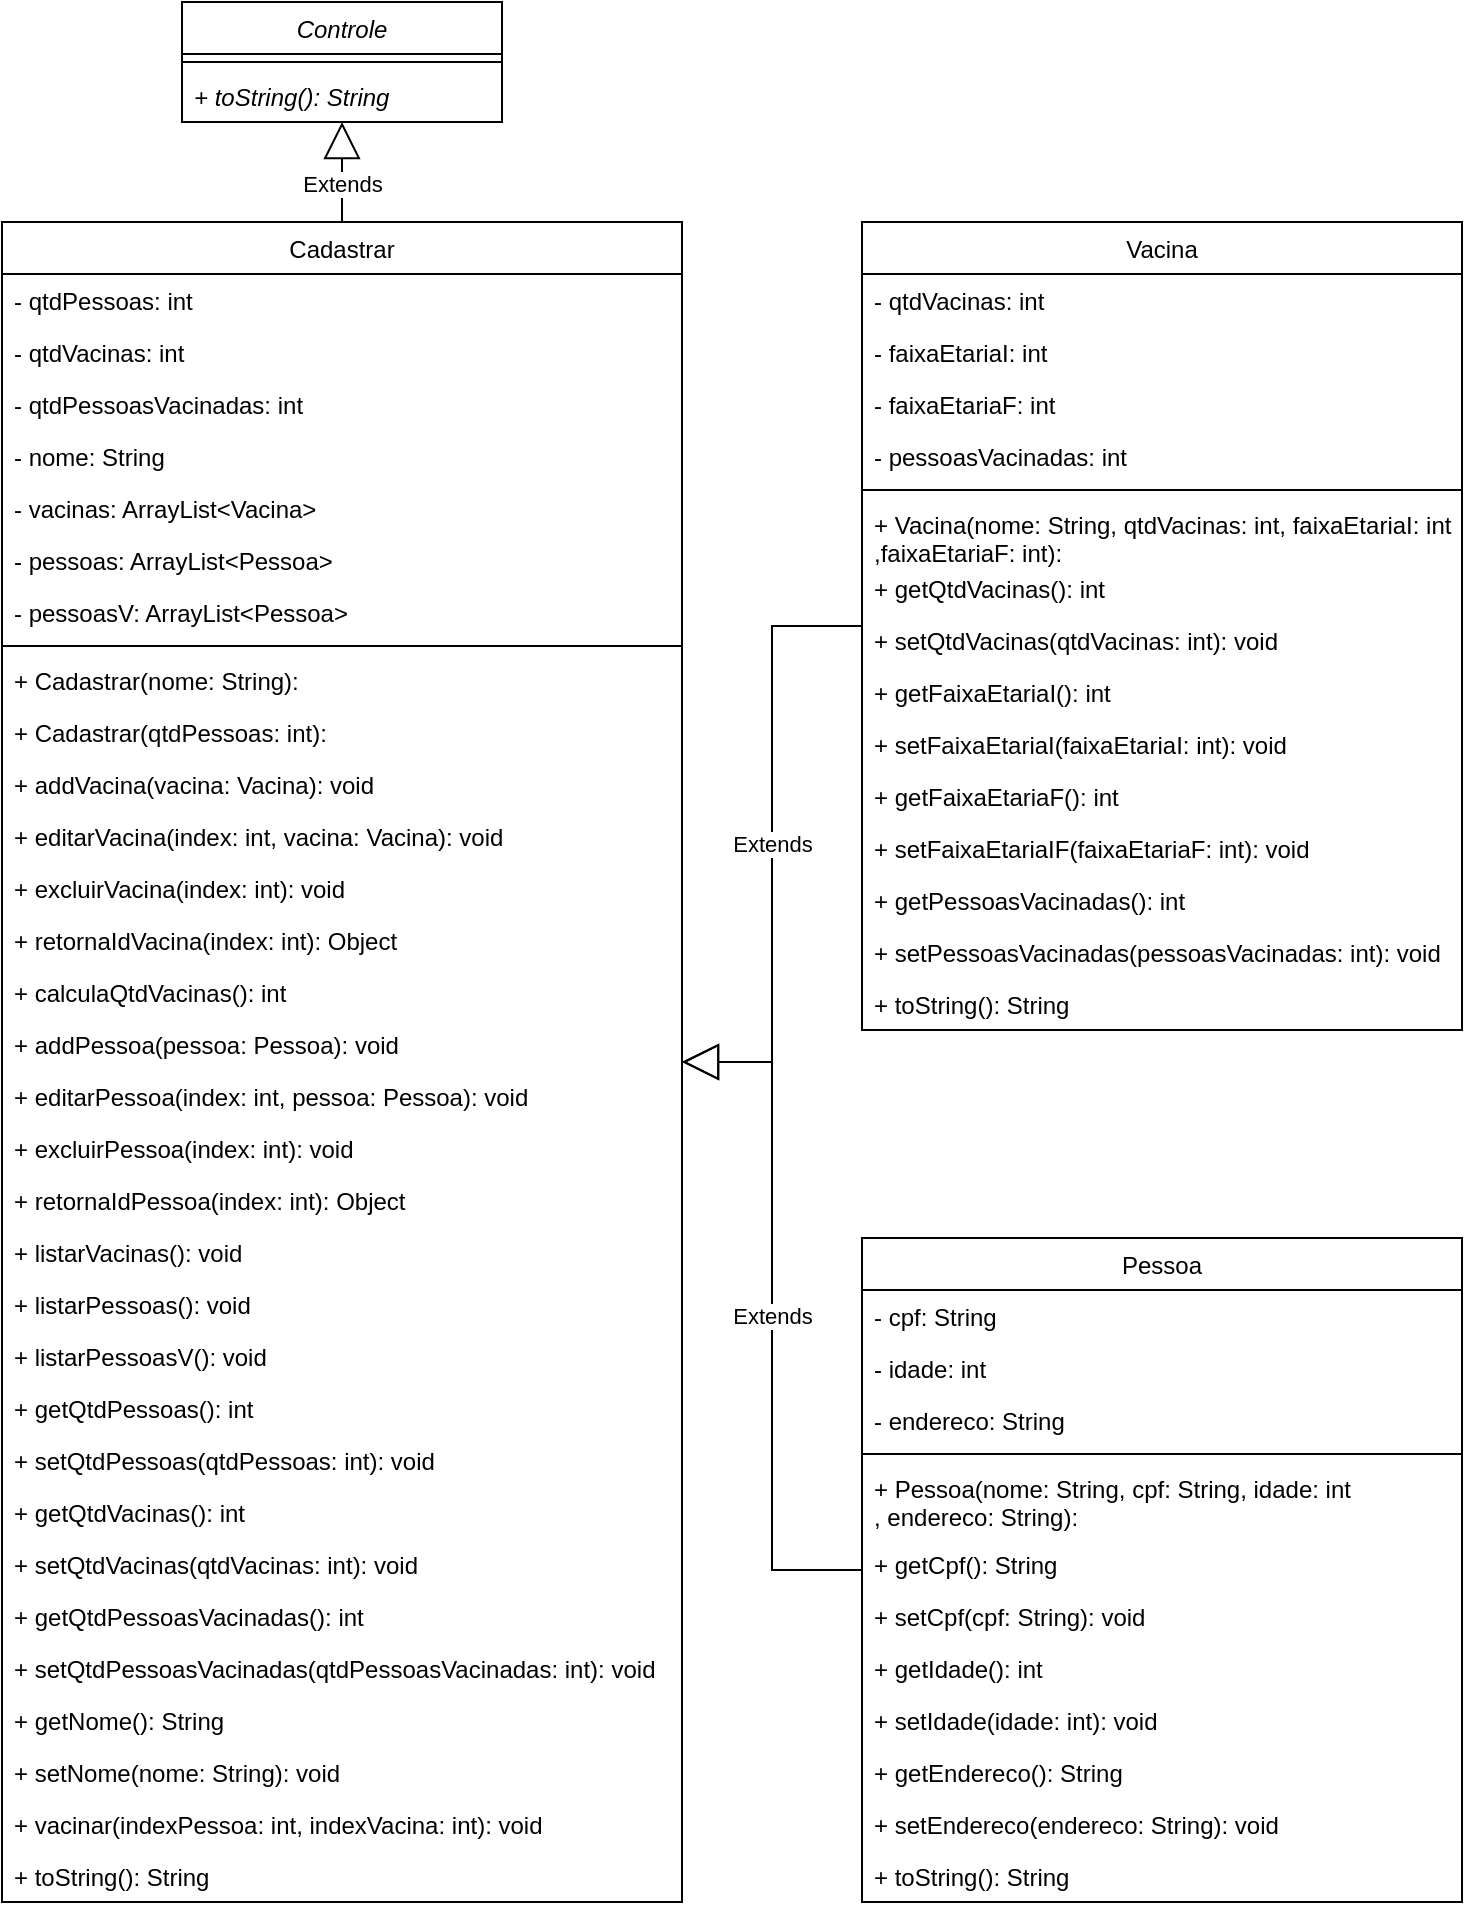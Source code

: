 <mxfile>
    <diagram id="yKr5yj4_JFIv5K8NHsJk" name="Page-1">
        <mxGraphModel dx="1202" dy="527" grid="1" gridSize="10" guides="1" tooltips="1" connect="1" arrows="1" fold="1" page="1" pageScale="1" pageWidth="827" pageHeight="1169" math="0" shadow="0">
            <root>
                <mxCell id="0"/>
                <mxCell id="1" parent="0"/>
                <mxCell id="S-2UPLdvkxEGyPgXthjE-1" value="Pessoa" style="swimlane;fontStyle=0;align=center;verticalAlign=top;childLayout=stackLayout;horizontal=1;startSize=26;horizontalStack=0;resizeParent=1;resizeParentMax=0;resizeLast=0;collapsible=1;marginBottom=0;" parent="1" vertex="1">
                    <mxGeometry x="479" y="727" width="300" height="332" as="geometry"/>
                </mxCell>
                <mxCell id="WvU-_S9jXW6viTOLqbDX-6" value="- cpf: String" style="text;strokeColor=none;fillColor=none;align=left;verticalAlign=top;spacingLeft=4;spacingRight=4;overflow=hidden;rotatable=0;points=[[0,0.5],[1,0.5]];portConstraint=eastwest;" parent="S-2UPLdvkxEGyPgXthjE-1" vertex="1">
                    <mxGeometry y="26" width="300" height="26" as="geometry"/>
                </mxCell>
                <mxCell id="WvU-_S9jXW6viTOLqbDX-11" value="- idade: int" style="text;strokeColor=none;fillColor=none;align=left;verticalAlign=top;spacingLeft=4;spacingRight=4;overflow=hidden;rotatable=0;points=[[0,0.5],[1,0.5]];portConstraint=eastwest;" parent="S-2UPLdvkxEGyPgXthjE-1" vertex="1">
                    <mxGeometry y="52" width="300" height="26" as="geometry"/>
                </mxCell>
                <mxCell id="WvU-_S9jXW6viTOLqbDX-7" value="- endereco: String" style="text;strokeColor=none;fillColor=none;align=left;verticalAlign=top;spacingLeft=4;spacingRight=4;overflow=hidden;rotatable=0;points=[[0,0.5],[1,0.5]];portConstraint=eastwest;" parent="S-2UPLdvkxEGyPgXthjE-1" vertex="1">
                    <mxGeometry y="78" width="300" height="26" as="geometry"/>
                </mxCell>
                <mxCell id="S-2UPLdvkxEGyPgXthjE-3" value="" style="line;strokeWidth=1;fillColor=none;align=left;verticalAlign=middle;spacingTop=-1;spacingLeft=3;spacingRight=3;rotatable=0;labelPosition=right;points=[];portConstraint=eastwest;" parent="S-2UPLdvkxEGyPgXthjE-1" vertex="1">
                    <mxGeometry y="104" width="300" height="8" as="geometry"/>
                </mxCell>
                <mxCell id="WvU-_S9jXW6viTOLqbDX-14" value="+ Pessoa(nome: String, cpf: String, idade: int&#10;, endereco: String):" style="text;strokeColor=none;fillColor=none;align=left;verticalAlign=top;spacingLeft=4;spacingRight=4;overflow=hidden;rotatable=0;points=[[0,0.5],[1,0.5]];portConstraint=eastwest;" parent="S-2UPLdvkxEGyPgXthjE-1" vertex="1">
                    <mxGeometry y="112" width="300" height="38" as="geometry"/>
                </mxCell>
                <mxCell id="WvU-_S9jXW6viTOLqbDX-23" value="+ getCpf(): String" style="text;strokeColor=none;fillColor=none;align=left;verticalAlign=top;spacingLeft=4;spacingRight=4;overflow=hidden;rotatable=0;points=[[0,0.5],[1,0.5]];portConstraint=eastwest;" parent="S-2UPLdvkxEGyPgXthjE-1" vertex="1">
                    <mxGeometry y="150" width="300" height="26" as="geometry"/>
                </mxCell>
                <mxCell id="WvU-_S9jXW6viTOLqbDX-22" value="+ setCpf(cpf: String): void" style="text;strokeColor=none;fillColor=none;align=left;verticalAlign=top;spacingLeft=4;spacingRight=4;overflow=hidden;rotatable=0;points=[[0,0.5],[1,0.5]];portConstraint=eastwest;" parent="S-2UPLdvkxEGyPgXthjE-1" vertex="1">
                    <mxGeometry y="176" width="300" height="26" as="geometry"/>
                </mxCell>
                <mxCell id="WvU-_S9jXW6viTOLqbDX-24" value="+ getIdade(): int" style="text;strokeColor=none;fillColor=none;align=left;verticalAlign=top;spacingLeft=4;spacingRight=4;overflow=hidden;rotatable=0;points=[[0,0.5],[1,0.5]];portConstraint=eastwest;" parent="S-2UPLdvkxEGyPgXthjE-1" vertex="1">
                    <mxGeometry y="202" width="300" height="26" as="geometry"/>
                </mxCell>
                <mxCell id="WvU-_S9jXW6viTOLqbDX-25" value="+ setIdade(idade: int): void" style="text;strokeColor=none;fillColor=none;align=left;verticalAlign=top;spacingLeft=4;spacingRight=4;overflow=hidden;rotatable=0;points=[[0,0.5],[1,0.5]];portConstraint=eastwest;" parent="S-2UPLdvkxEGyPgXthjE-1" vertex="1">
                    <mxGeometry y="228" width="300" height="26" as="geometry"/>
                </mxCell>
                <mxCell id="WvU-_S9jXW6viTOLqbDX-27" value="+ getEndereco(): String" style="text;strokeColor=none;fillColor=none;align=left;verticalAlign=top;spacingLeft=4;spacingRight=4;overflow=hidden;rotatable=0;points=[[0,0.5],[1,0.5]];portConstraint=eastwest;" parent="S-2UPLdvkxEGyPgXthjE-1" vertex="1">
                    <mxGeometry y="254" width="300" height="26" as="geometry"/>
                </mxCell>
                <mxCell id="WvU-_S9jXW6viTOLqbDX-26" value="+ setEndereco(endereco: String): void" style="text;strokeColor=none;fillColor=none;align=left;verticalAlign=top;spacingLeft=4;spacingRight=4;overflow=hidden;rotatable=0;points=[[0,0.5],[1,0.5]];portConstraint=eastwest;" parent="S-2UPLdvkxEGyPgXthjE-1" vertex="1">
                    <mxGeometry y="280" width="300" height="26" as="geometry"/>
                </mxCell>
                <mxCell id="WvU-_S9jXW6viTOLqbDX-30" value="+ toString(): String " style="text;strokeColor=none;fillColor=none;align=left;verticalAlign=top;spacingLeft=4;spacingRight=4;overflow=hidden;rotatable=0;points=[[0,0.5],[1,0.5]];portConstraint=eastwest;fontStyle=0" parent="S-2UPLdvkxEGyPgXthjE-1" vertex="1">
                    <mxGeometry y="306" width="300" height="26" as="geometry"/>
                </mxCell>
                <mxCell id="S-2UPLdvkxEGyPgXthjE-17" value="Vacina&#10;" style="swimlane;fontStyle=0;align=center;verticalAlign=top;childLayout=stackLayout;horizontal=1;startSize=26;horizontalStack=0;resizeParent=1;resizeParentMax=0;resizeLast=0;collapsible=1;marginBottom=0;" parent="1" vertex="1">
                    <mxGeometry x="479" y="219" width="300" height="404" as="geometry"/>
                </mxCell>
                <mxCell id="WvU-_S9jXW6viTOLqbDX-8" value="- qtdVacinas: int" style="text;strokeColor=none;fillColor=none;align=left;verticalAlign=top;spacingLeft=4;spacingRight=4;overflow=hidden;rotatable=0;points=[[0,0.5],[1,0.5]];portConstraint=eastwest;" parent="S-2UPLdvkxEGyPgXthjE-17" vertex="1">
                    <mxGeometry y="26" width="300" height="26" as="geometry"/>
                </mxCell>
                <mxCell id="WvU-_S9jXW6viTOLqbDX-9" value="- faixaEtariaI: int" style="text;strokeColor=none;fillColor=none;align=left;verticalAlign=top;spacingLeft=4;spacingRight=4;overflow=hidden;rotatable=0;points=[[0,0.5],[1,0.5]];portConstraint=eastwest;" parent="S-2UPLdvkxEGyPgXthjE-17" vertex="1">
                    <mxGeometry y="52" width="300" height="26" as="geometry"/>
                </mxCell>
                <mxCell id="WvU-_S9jXW6viTOLqbDX-10" value="- faixaEtariaF: int" style="text;strokeColor=none;fillColor=none;align=left;verticalAlign=top;spacingLeft=4;spacingRight=4;overflow=hidden;rotatable=0;points=[[0,0.5],[1,0.5]];portConstraint=eastwest;" parent="S-2UPLdvkxEGyPgXthjE-17" vertex="1">
                    <mxGeometry y="78" width="300" height="26" as="geometry"/>
                </mxCell>
                <mxCell id="gh_kg8X65G_75kamD2Fc-23" value="- pessoasVacinadas: int" style="text;strokeColor=none;fillColor=none;align=left;verticalAlign=top;spacingLeft=4;spacingRight=4;overflow=hidden;rotatable=0;points=[[0,0.5],[1,0.5]];portConstraint=eastwest;" parent="S-2UPLdvkxEGyPgXthjE-17" vertex="1">
                    <mxGeometry y="104" width="300" height="26" as="geometry"/>
                </mxCell>
                <mxCell id="S-2UPLdvkxEGyPgXthjE-19" value="" style="line;strokeWidth=1;fillColor=none;align=left;verticalAlign=middle;spacingTop=-1;spacingLeft=3;spacingRight=3;rotatable=0;labelPosition=right;points=[];portConstraint=eastwest;" parent="S-2UPLdvkxEGyPgXthjE-17" vertex="1">
                    <mxGeometry y="130" width="300" height="8" as="geometry"/>
                </mxCell>
                <mxCell id="WvU-_S9jXW6viTOLqbDX-12" value="+ Vacina(nome: String, qtdVacinas: int, faixaEtariaI: int&#10;,faixaEtariaF: int):" style="text;strokeColor=none;fillColor=none;align=left;verticalAlign=top;spacingLeft=4;spacingRight=4;overflow=hidden;rotatable=0;points=[[0,0.5],[1,0.5]];portConstraint=eastwest;" parent="S-2UPLdvkxEGyPgXthjE-17" vertex="1">
                    <mxGeometry y="138" width="300" height="32" as="geometry"/>
                </mxCell>
                <mxCell id="WvU-_S9jXW6viTOLqbDX-17" value="+ getQtdVacinas(): int" style="text;strokeColor=none;fillColor=none;align=left;verticalAlign=top;spacingLeft=4;spacingRight=4;overflow=hidden;rotatable=0;points=[[0,0.5],[1,0.5]];portConstraint=eastwest;" parent="S-2UPLdvkxEGyPgXthjE-17" vertex="1">
                    <mxGeometry y="170" width="300" height="26" as="geometry"/>
                </mxCell>
                <mxCell id="WvU-_S9jXW6viTOLqbDX-16" value="+ setQtdVacinas(qtdVacinas: int): void" style="text;strokeColor=none;fillColor=none;align=left;verticalAlign=top;spacingLeft=4;spacingRight=4;overflow=hidden;rotatable=0;points=[[0,0.5],[1,0.5]];portConstraint=eastwest;" parent="S-2UPLdvkxEGyPgXthjE-17" vertex="1">
                    <mxGeometry y="196" width="300" height="26" as="geometry"/>
                </mxCell>
                <mxCell id="WvU-_S9jXW6viTOLqbDX-19" value="+ getFaixaEtariaI(): int" style="text;strokeColor=none;fillColor=none;align=left;verticalAlign=top;spacingLeft=4;spacingRight=4;overflow=hidden;rotatable=0;points=[[0,0.5],[1,0.5]];portConstraint=eastwest;" parent="S-2UPLdvkxEGyPgXthjE-17" vertex="1">
                    <mxGeometry y="222" width="300" height="26" as="geometry"/>
                </mxCell>
                <mxCell id="WvU-_S9jXW6viTOLqbDX-18" value="+ setFaixaEtariaI(faixaEtariaI: int): void" style="text;strokeColor=none;fillColor=none;align=left;verticalAlign=top;spacingLeft=4;spacingRight=4;overflow=hidden;rotatable=0;points=[[0,0.5],[1,0.5]];portConstraint=eastwest;" parent="S-2UPLdvkxEGyPgXthjE-17" vertex="1">
                    <mxGeometry y="248" width="300" height="26" as="geometry"/>
                </mxCell>
                <mxCell id="WvU-_S9jXW6viTOLqbDX-20" value="+ getFaixaEtariaF(): int" style="text;strokeColor=none;fillColor=none;align=left;verticalAlign=top;spacingLeft=4;spacingRight=4;overflow=hidden;rotatable=0;points=[[0,0.5],[1,0.5]];portConstraint=eastwest;" parent="S-2UPLdvkxEGyPgXthjE-17" vertex="1">
                    <mxGeometry y="274" width="300" height="26" as="geometry"/>
                </mxCell>
                <mxCell id="WvU-_S9jXW6viTOLqbDX-21" value="+ setFaixaEtariaIF(faixaEtariaF: int): void" style="text;strokeColor=none;fillColor=none;align=left;verticalAlign=top;spacingLeft=4;spacingRight=4;overflow=hidden;rotatable=0;points=[[0,0.5],[1,0.5]];portConstraint=eastwest;" parent="S-2UPLdvkxEGyPgXthjE-17" vertex="1">
                    <mxGeometry y="300" width="300" height="26" as="geometry"/>
                </mxCell>
                <mxCell id="gh_kg8X65G_75kamD2Fc-24" value="+ getPessoasVacinadas(): int" style="text;strokeColor=none;fillColor=none;align=left;verticalAlign=top;spacingLeft=4;spacingRight=4;overflow=hidden;rotatable=0;points=[[0,0.5],[1,0.5]];portConstraint=eastwest;" parent="S-2UPLdvkxEGyPgXthjE-17" vertex="1">
                    <mxGeometry y="326" width="300" height="26" as="geometry"/>
                </mxCell>
                <mxCell id="gh_kg8X65G_75kamD2Fc-25" value="+ setPessoasVacinadas(pessoasVacinadas: int): void" style="text;strokeColor=none;fillColor=none;align=left;verticalAlign=top;spacingLeft=4;spacingRight=4;overflow=hidden;rotatable=0;points=[[0,0.5],[1,0.5]];portConstraint=eastwest;" parent="S-2UPLdvkxEGyPgXthjE-17" vertex="1">
                    <mxGeometry y="352" width="300" height="26" as="geometry"/>
                </mxCell>
                <mxCell id="WvU-_S9jXW6viTOLqbDX-29" value="+ toString(): String " style="text;strokeColor=none;fillColor=none;align=left;verticalAlign=top;spacingLeft=4;spacingRight=4;overflow=hidden;rotatable=0;points=[[0,0.5],[1,0.5]];portConstraint=eastwest;fontStyle=0" parent="S-2UPLdvkxEGyPgXthjE-17" vertex="1">
                    <mxGeometry y="378" width="300" height="26" as="geometry"/>
                </mxCell>
                <mxCell id="S-2UPLdvkxEGyPgXthjE-25" value="Cadastrar" style="swimlane;fontStyle=0;align=center;verticalAlign=top;childLayout=stackLayout;horizontal=1;startSize=26;horizontalStack=0;resizeParent=1;resizeParentMax=0;resizeLast=0;collapsible=1;marginBottom=0;" parent="1" vertex="1">
                    <mxGeometry x="49" y="219" width="340" height="840" as="geometry"/>
                </mxCell>
                <mxCell id="gh_kg8X65G_75kamD2Fc-6" value="- qtdPessoas: int" style="text;strokeColor=none;fillColor=none;align=left;verticalAlign=top;spacingLeft=4;spacingRight=4;overflow=hidden;rotatable=0;points=[[0,0.5],[1,0.5]];portConstraint=eastwest;" parent="S-2UPLdvkxEGyPgXthjE-25" vertex="1">
                    <mxGeometry y="26" width="340" height="26" as="geometry"/>
                </mxCell>
                <mxCell id="gh_kg8X65G_75kamD2Fc-7" value="- qtdVacinas: int" style="text;strokeColor=none;fillColor=none;align=left;verticalAlign=top;spacingLeft=4;spacingRight=4;overflow=hidden;rotatable=0;points=[[0,0.5],[1,0.5]];portConstraint=eastwest;" parent="S-2UPLdvkxEGyPgXthjE-25" vertex="1">
                    <mxGeometry y="52" width="340" height="26" as="geometry"/>
                </mxCell>
                <mxCell id="gh_kg8X65G_75kamD2Fc-8" value="- qtdPessoasVacinadas: int" style="text;strokeColor=none;fillColor=none;align=left;verticalAlign=top;spacingLeft=4;spacingRight=4;overflow=hidden;rotatable=0;points=[[0,0.5],[1,0.5]];portConstraint=eastwest;" parent="S-2UPLdvkxEGyPgXthjE-25" vertex="1">
                    <mxGeometry y="78" width="340" height="26" as="geometry"/>
                </mxCell>
                <mxCell id="S-2UPLdvkxEGyPgXthjE-26" value="- nome: String" style="text;strokeColor=none;fillColor=none;align=left;verticalAlign=top;spacingLeft=4;spacingRight=4;overflow=hidden;rotatable=0;points=[[0,0.5],[1,0.5]];portConstraint=eastwest;" parent="S-2UPLdvkxEGyPgXthjE-25" vertex="1">
                    <mxGeometry y="104" width="340" height="26" as="geometry"/>
                </mxCell>
                <mxCell id="WvU-_S9jXW6viTOLqbDX-33" value="- vacinas: ArrayList&lt;Vacina&gt;" style="text;strokeColor=none;fillColor=none;align=left;verticalAlign=top;spacingLeft=4;spacingRight=4;overflow=hidden;rotatable=0;points=[[0,0.5],[1,0.5]];portConstraint=eastwest;" parent="S-2UPLdvkxEGyPgXthjE-25" vertex="1">
                    <mxGeometry y="130" width="340" height="26" as="geometry"/>
                </mxCell>
                <mxCell id="WvU-_S9jXW6viTOLqbDX-34" value="- pessoas: ArrayList&lt;Pessoa&gt;" style="text;strokeColor=none;fillColor=none;align=left;verticalAlign=top;spacingLeft=4;spacingRight=4;overflow=hidden;rotatable=0;points=[[0,0.5],[1,0.5]];portConstraint=eastwest;" parent="S-2UPLdvkxEGyPgXthjE-25" vertex="1">
                    <mxGeometry y="156" width="340" height="26" as="geometry"/>
                </mxCell>
                <mxCell id="gh_kg8X65G_75kamD2Fc-9" value="- pessoasV: ArrayList&lt;Pessoa&gt;" style="text;strokeColor=none;fillColor=none;align=left;verticalAlign=top;spacingLeft=4;spacingRight=4;overflow=hidden;rotatable=0;points=[[0,0.5],[1,0.5]];portConstraint=eastwest;" parent="S-2UPLdvkxEGyPgXthjE-25" vertex="1">
                    <mxGeometry y="182" width="340" height="26" as="geometry"/>
                </mxCell>
                <mxCell id="S-2UPLdvkxEGyPgXthjE-27" value="" style="line;strokeWidth=1;fillColor=none;align=left;verticalAlign=middle;spacingTop=-1;spacingLeft=3;spacingRight=3;rotatable=0;labelPosition=right;points=[];portConstraint=eastwest;" parent="S-2UPLdvkxEGyPgXthjE-25" vertex="1">
                    <mxGeometry y="208" width="340" height="8" as="geometry"/>
                </mxCell>
                <mxCell id="S-2UPLdvkxEGyPgXthjE-28" value="+ Cadastrar(nome: String): " style="text;strokeColor=none;fillColor=none;align=left;verticalAlign=top;spacingLeft=4;spacingRight=4;overflow=hidden;rotatable=0;points=[[0,0.5],[1,0.5]];portConstraint=eastwest;fontStyle=0" parent="S-2UPLdvkxEGyPgXthjE-25" vertex="1">
                    <mxGeometry y="216" width="340" height="26" as="geometry"/>
                </mxCell>
                <mxCell id="gh_kg8X65G_75kamD2Fc-10" value="+ Cadastrar(qtdPessoas: int): " style="text;strokeColor=none;fillColor=none;align=left;verticalAlign=top;spacingLeft=4;spacingRight=4;overflow=hidden;rotatable=0;points=[[0,0.5],[1,0.5]];portConstraint=eastwest;fontStyle=0" parent="S-2UPLdvkxEGyPgXthjE-25" vertex="1">
                    <mxGeometry y="242" width="340" height="26" as="geometry"/>
                </mxCell>
                <mxCell id="WvU-_S9jXW6viTOLqbDX-35" value="+ addVacina(vacina: Vacina): void" style="text;strokeColor=none;fillColor=none;align=left;verticalAlign=top;spacingLeft=4;spacingRight=4;overflow=hidden;rotatable=0;points=[[0,0.5],[1,0.5]];portConstraint=eastwest;fontStyle=0" parent="S-2UPLdvkxEGyPgXthjE-25" vertex="1">
                    <mxGeometry y="268" width="340" height="26" as="geometry"/>
                </mxCell>
                <mxCell id="WvU-_S9jXW6viTOLqbDX-37" value="+ editarVacina(index: int, vacina: Vacina): void" style="text;strokeColor=none;fillColor=none;align=left;verticalAlign=top;spacingLeft=4;spacingRight=4;overflow=hidden;rotatable=0;points=[[0,0.5],[1,0.5]];portConstraint=eastwest;fontStyle=0" parent="S-2UPLdvkxEGyPgXthjE-25" vertex="1">
                    <mxGeometry y="294" width="340" height="26" as="geometry"/>
                </mxCell>
                <mxCell id="WvU-_S9jXW6viTOLqbDX-36" value="+ excluirVacina(index: int): void" style="text;strokeColor=none;fillColor=none;align=left;verticalAlign=top;spacingLeft=4;spacingRight=4;overflow=hidden;rotatable=0;points=[[0,0.5],[1,0.5]];portConstraint=eastwest;fontStyle=0" parent="S-2UPLdvkxEGyPgXthjE-25" vertex="1">
                    <mxGeometry y="320" width="340" height="26" as="geometry"/>
                </mxCell>
                <mxCell id="gh_kg8X65G_75kamD2Fc-11" value="+ retornaIdVacina(index: int): Object" style="text;strokeColor=none;fillColor=none;align=left;verticalAlign=top;spacingLeft=4;spacingRight=4;overflow=hidden;rotatable=0;points=[[0,0.5],[1,0.5]];portConstraint=eastwest;fontStyle=0" parent="S-2UPLdvkxEGyPgXthjE-25" vertex="1">
                    <mxGeometry y="346" width="340" height="26" as="geometry"/>
                </mxCell>
                <mxCell id="gh_kg8X65G_75kamD2Fc-12" value="+ calculaQtdVacinas(): int" style="text;strokeColor=none;fillColor=none;align=left;verticalAlign=top;spacingLeft=4;spacingRight=4;overflow=hidden;rotatable=0;points=[[0,0.5],[1,0.5]];portConstraint=eastwest;fontStyle=0" parent="S-2UPLdvkxEGyPgXthjE-25" vertex="1">
                    <mxGeometry y="372" width="340" height="26" as="geometry"/>
                </mxCell>
                <mxCell id="WvU-_S9jXW6viTOLqbDX-38" value="+ addPessoa(pessoa: Pessoa): void" style="text;strokeColor=none;fillColor=none;align=left;verticalAlign=top;spacingLeft=4;spacingRight=4;overflow=hidden;rotatable=0;points=[[0,0.5],[1,0.5]];portConstraint=eastwest;fontStyle=0" parent="S-2UPLdvkxEGyPgXthjE-25" vertex="1">
                    <mxGeometry y="398" width="340" height="26" as="geometry"/>
                </mxCell>
                <mxCell id="WvU-_S9jXW6viTOLqbDX-39" value="+ editarPessoa(index: int, pessoa: Pessoa): void" style="text;strokeColor=none;fillColor=none;align=left;verticalAlign=top;spacingLeft=4;spacingRight=4;overflow=hidden;rotatable=0;points=[[0,0.5],[1,0.5]];portConstraint=eastwest;fontStyle=0" parent="S-2UPLdvkxEGyPgXthjE-25" vertex="1">
                    <mxGeometry y="424" width="340" height="26" as="geometry"/>
                </mxCell>
                <mxCell id="WvU-_S9jXW6viTOLqbDX-40" value="+ excluirPessoa(index: int): void" style="text;strokeColor=none;fillColor=none;align=left;verticalAlign=top;spacingLeft=4;spacingRight=4;overflow=hidden;rotatable=0;points=[[0,0.5],[1,0.5]];portConstraint=eastwest;fontStyle=0" parent="S-2UPLdvkxEGyPgXthjE-25" vertex="1">
                    <mxGeometry y="450" width="340" height="26" as="geometry"/>
                </mxCell>
                <mxCell id="gh_kg8X65G_75kamD2Fc-13" value="+ retornaIdPessoa(index: int): Object" style="text;strokeColor=none;fillColor=none;align=left;verticalAlign=top;spacingLeft=4;spacingRight=4;overflow=hidden;rotatable=0;points=[[0,0.5],[1,0.5]];portConstraint=eastwest;fontStyle=0" parent="S-2UPLdvkxEGyPgXthjE-25" vertex="1">
                    <mxGeometry y="476" width="340" height="26" as="geometry"/>
                </mxCell>
                <mxCell id="WvU-_S9jXW6viTOLqbDX-41" value="+ listarVacinas(): void" style="text;strokeColor=none;fillColor=none;align=left;verticalAlign=top;spacingLeft=4;spacingRight=4;overflow=hidden;rotatable=0;points=[[0,0.5],[1,0.5]];portConstraint=eastwest;fontStyle=0" parent="S-2UPLdvkxEGyPgXthjE-25" vertex="1">
                    <mxGeometry y="502" width="340" height="26" as="geometry"/>
                </mxCell>
                <mxCell id="WvU-_S9jXW6viTOLqbDX-42" value="+ listarPessoas(): void" style="text;strokeColor=none;fillColor=none;align=left;verticalAlign=top;spacingLeft=4;spacingRight=4;overflow=hidden;rotatable=0;points=[[0,0.5],[1,0.5]];portConstraint=eastwest;fontStyle=0" parent="S-2UPLdvkxEGyPgXthjE-25" vertex="1">
                    <mxGeometry y="528" width="340" height="26" as="geometry"/>
                </mxCell>
                <mxCell id="gh_kg8X65G_75kamD2Fc-14" value="+ listarPessoasV(): void" style="text;strokeColor=none;fillColor=none;align=left;verticalAlign=top;spacingLeft=4;spacingRight=4;overflow=hidden;rotatable=0;points=[[0,0.5],[1,0.5]];portConstraint=eastwest;fontStyle=0" parent="S-2UPLdvkxEGyPgXthjE-25" vertex="1">
                    <mxGeometry y="554" width="340" height="26" as="geometry"/>
                </mxCell>
                <mxCell id="gh_kg8X65G_75kamD2Fc-15" value="+ getQtdPessoas(): int" style="text;strokeColor=none;fillColor=none;align=left;verticalAlign=top;spacingLeft=4;spacingRight=4;overflow=hidden;rotatable=0;points=[[0,0.5],[1,0.5]];portConstraint=eastwest;fontStyle=0" parent="S-2UPLdvkxEGyPgXthjE-25" vertex="1">
                    <mxGeometry y="580" width="340" height="26" as="geometry"/>
                </mxCell>
                <mxCell id="gh_kg8X65G_75kamD2Fc-16" value="+ setQtdPessoas(qtdPessoas: int): void" style="text;strokeColor=none;fillColor=none;align=left;verticalAlign=top;spacingLeft=4;spacingRight=4;overflow=hidden;rotatable=0;points=[[0,0.5],[1,0.5]];portConstraint=eastwest;fontStyle=0" parent="S-2UPLdvkxEGyPgXthjE-25" vertex="1">
                    <mxGeometry y="606" width="340" height="26" as="geometry"/>
                </mxCell>
                <mxCell id="gh_kg8X65G_75kamD2Fc-17" value="+ getQtdVacinas(): int" style="text;strokeColor=none;fillColor=none;align=left;verticalAlign=top;spacingLeft=4;spacingRight=4;overflow=hidden;rotatable=0;points=[[0,0.5],[1,0.5]];portConstraint=eastwest;fontStyle=0" parent="S-2UPLdvkxEGyPgXthjE-25" vertex="1">
                    <mxGeometry y="632" width="340" height="26" as="geometry"/>
                </mxCell>
                <mxCell id="gh_kg8X65G_75kamD2Fc-18" value="+ setQtdVacinas(qtdVacinas: int): void" style="text;strokeColor=none;fillColor=none;align=left;verticalAlign=top;spacingLeft=4;spacingRight=4;overflow=hidden;rotatable=0;points=[[0,0.5],[1,0.5]];portConstraint=eastwest;fontStyle=0" parent="S-2UPLdvkxEGyPgXthjE-25" vertex="1">
                    <mxGeometry y="658" width="340" height="26" as="geometry"/>
                </mxCell>
                <mxCell id="gh_kg8X65G_75kamD2Fc-19" value="+ getQtdPessoasVacinadas(): int" style="text;strokeColor=none;fillColor=none;align=left;verticalAlign=top;spacingLeft=4;spacingRight=4;overflow=hidden;rotatable=0;points=[[0,0.5],[1,0.5]];portConstraint=eastwest;fontStyle=0" parent="S-2UPLdvkxEGyPgXthjE-25" vertex="1">
                    <mxGeometry y="684" width="340" height="26" as="geometry"/>
                </mxCell>
                <mxCell id="gh_kg8X65G_75kamD2Fc-20" value="+ setQtdPessoasVacinadas(qtdPessoasVacinadas: int): void" style="text;strokeColor=none;fillColor=none;align=left;verticalAlign=top;spacingLeft=4;spacingRight=4;overflow=hidden;rotatable=0;points=[[0,0.5],[1,0.5]];portConstraint=eastwest;fontStyle=0" parent="S-2UPLdvkxEGyPgXthjE-25" vertex="1">
                    <mxGeometry y="710" width="340" height="26" as="geometry"/>
                </mxCell>
                <mxCell id="gh_kg8X65G_75kamD2Fc-21" value="+ getNome(): String" style="text;strokeColor=none;fillColor=none;align=left;verticalAlign=top;spacingLeft=4;spacingRight=4;overflow=hidden;rotatable=0;points=[[0,0.5],[1,0.5]];portConstraint=eastwest;fontStyle=0" parent="S-2UPLdvkxEGyPgXthjE-25" vertex="1">
                    <mxGeometry y="736" width="340" height="26" as="geometry"/>
                </mxCell>
                <mxCell id="gh_kg8X65G_75kamD2Fc-22" value="+ setNome(nome: String): void" style="text;strokeColor=none;fillColor=none;align=left;verticalAlign=top;spacingLeft=4;spacingRight=4;overflow=hidden;rotatable=0;points=[[0,0.5],[1,0.5]];portConstraint=eastwest;fontStyle=0" parent="S-2UPLdvkxEGyPgXthjE-25" vertex="1">
                    <mxGeometry y="762" width="340" height="26" as="geometry"/>
                </mxCell>
                <mxCell id="WvU-_S9jXW6viTOLqbDX-43" value="+ vacinar(indexPessoa: int, indexVacina: int): void" style="text;strokeColor=none;fillColor=none;align=left;verticalAlign=top;spacingLeft=4;spacingRight=4;overflow=hidden;rotatable=0;points=[[0,0.5],[1,0.5]];portConstraint=eastwest;fontStyle=0" parent="S-2UPLdvkxEGyPgXthjE-25" vertex="1">
                    <mxGeometry y="788" width="340" height="26" as="geometry"/>
                </mxCell>
                <mxCell id="WvU-_S9jXW6viTOLqbDX-28" value="+ toString(): String " style="text;strokeColor=none;fillColor=none;align=left;verticalAlign=top;spacingLeft=4;spacingRight=4;overflow=hidden;rotatable=0;points=[[0,0.5],[1,0.5]];portConstraint=eastwest;fontStyle=0" parent="S-2UPLdvkxEGyPgXthjE-25" vertex="1">
                    <mxGeometry y="814" width="340" height="26" as="geometry"/>
                </mxCell>
                <mxCell id="WvU-_S9jXW6viTOLqbDX-1" value="Controle" style="swimlane;fontStyle=2;align=center;verticalAlign=top;childLayout=stackLayout;horizontal=1;startSize=26;horizontalStack=0;resizeParent=1;resizeParentMax=0;resizeLast=0;collapsible=1;marginBottom=0;" parent="1" vertex="1">
                    <mxGeometry x="139" y="109" width="160" height="60" as="geometry"/>
                </mxCell>
                <mxCell id="WvU-_S9jXW6viTOLqbDX-3" value="" style="line;strokeWidth=1;fillColor=none;align=left;verticalAlign=middle;spacingTop=-1;spacingLeft=3;spacingRight=3;rotatable=0;labelPosition=right;points=[];portConstraint=eastwest;" parent="WvU-_S9jXW6viTOLqbDX-1" vertex="1">
                    <mxGeometry y="26" width="160" height="8" as="geometry"/>
                </mxCell>
                <mxCell id="gh_kg8X65G_75kamD2Fc-2" value="+ toString(): String " style="text;strokeColor=none;fillColor=none;align=left;verticalAlign=top;spacingLeft=4;spacingRight=4;overflow=hidden;rotatable=0;points=[[0,0.5],[1,0.5]];portConstraint=eastwest;fontStyle=2" parent="WvU-_S9jXW6viTOLqbDX-1" vertex="1">
                    <mxGeometry y="34" width="160" height="26" as="geometry"/>
                </mxCell>
                <mxCell id="mcyRDyNTb7M3niOQ5jOs-1" value="Extends" style="endArrow=block;endSize=16;endFill=0;html=1;rounded=0;exitX=0.5;exitY=0;exitDx=0;exitDy=0;" parent="1" source="S-2UPLdvkxEGyPgXthjE-25" target="WvU-_S9jXW6viTOLqbDX-1" edge="1">
                    <mxGeometry x="-0.24" width="160" relative="1" as="geometry">
                        <mxPoint x="360" y="150" as="sourcePoint"/>
                        <mxPoint x="520" y="150" as="targetPoint"/>
                        <mxPoint as="offset"/>
                    </mxGeometry>
                </mxCell>
                <mxCell id="mcyRDyNTb7M3niOQ5jOs-7" value="Extends" style="endArrow=block;endSize=16;endFill=0;html=1;rounded=0;edgeStyle=orthogonalEdgeStyle;" parent="1" source="S-2UPLdvkxEGyPgXthjE-17" target="S-2UPLdvkxEGyPgXthjE-25" edge="1">
                    <mxGeometry width="160" relative="1" as="geometry">
                        <mxPoint x="460" y="370" as="sourcePoint"/>
                        <mxPoint x="680" y="670" as="targetPoint"/>
                    </mxGeometry>
                </mxCell>
                <mxCell id="mcyRDyNTb7M3niOQ5jOs-8" value="Extends" style="endArrow=block;endSize=16;endFill=0;html=1;rounded=0;edgeStyle=orthogonalEdgeStyle;" parent="1" source="S-2UPLdvkxEGyPgXthjE-1" target="S-2UPLdvkxEGyPgXthjE-25" edge="1">
                    <mxGeometry width="160" relative="1" as="geometry">
                        <mxPoint x="570" y="680" as="sourcePoint"/>
                        <mxPoint x="730" y="680" as="targetPoint"/>
                    </mxGeometry>
                </mxCell>
            </root>
        </mxGraphModel>
    </diagram>
</mxfile>